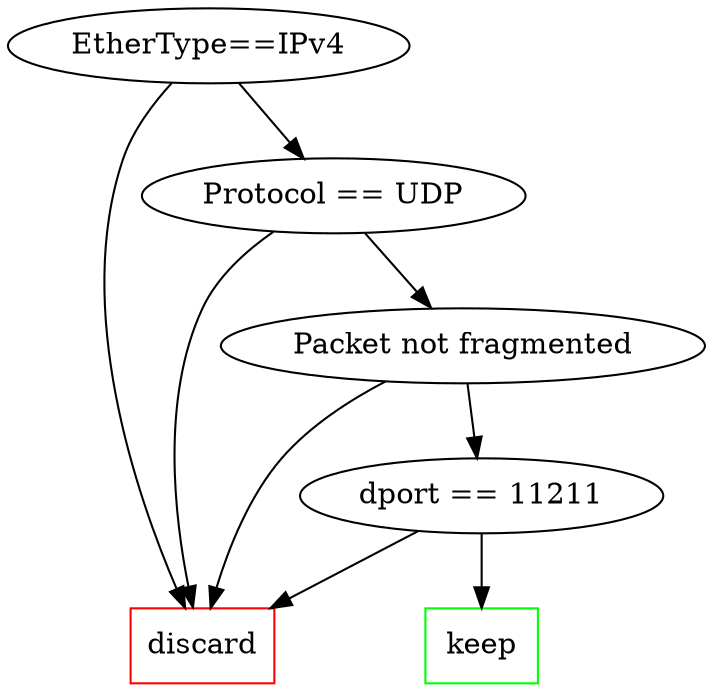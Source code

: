 # dot -Tpng -o cfg.png
digraph {
        node [shape=rectangle];
        {
                exit_ok [label="keep",color=green];
                exit_ko [label="discard",color=red];
        }
        node [shape=oval];
        {
                test_ether [label="EtherType==IPv4"];
                test_udp [label="Protocol == UDP"];
                test_frag [label="Packet not fragmented"];
                test_dport[label="dport == 11211"];
        }
        test_ether -> exit_ko;
        test_ether -> test_udp;
        test_udp -> test_frag;
        test_udp -> exit_ko;
        test_frag -> exit_ko;
        test_frag -> test_dport;
        test_dport -> exit_ok;
        test_dport -> exit_ko;

}